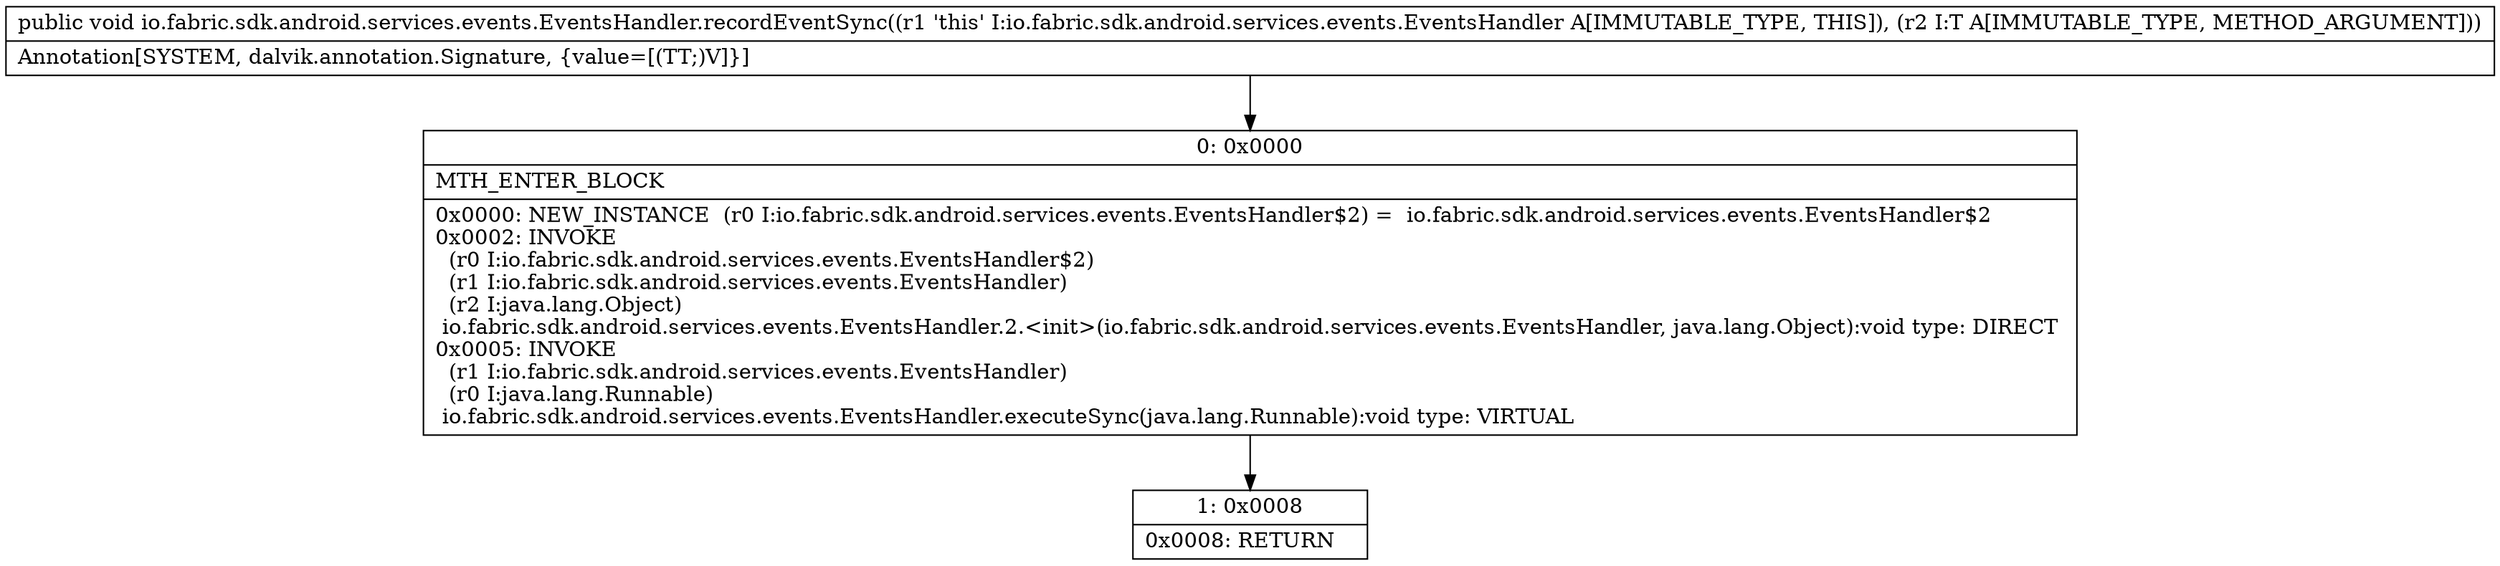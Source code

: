 digraph "CFG forio.fabric.sdk.android.services.events.EventsHandler.recordEventSync(Ljava\/lang\/Object;)V" {
Node_0 [shape=record,label="{0\:\ 0x0000|MTH_ENTER_BLOCK\l|0x0000: NEW_INSTANCE  (r0 I:io.fabric.sdk.android.services.events.EventsHandler$2) =  io.fabric.sdk.android.services.events.EventsHandler$2 \l0x0002: INVOKE  \l  (r0 I:io.fabric.sdk.android.services.events.EventsHandler$2)\l  (r1 I:io.fabric.sdk.android.services.events.EventsHandler)\l  (r2 I:java.lang.Object)\l io.fabric.sdk.android.services.events.EventsHandler.2.\<init\>(io.fabric.sdk.android.services.events.EventsHandler, java.lang.Object):void type: DIRECT \l0x0005: INVOKE  \l  (r1 I:io.fabric.sdk.android.services.events.EventsHandler)\l  (r0 I:java.lang.Runnable)\l io.fabric.sdk.android.services.events.EventsHandler.executeSync(java.lang.Runnable):void type: VIRTUAL \l}"];
Node_1 [shape=record,label="{1\:\ 0x0008|0x0008: RETURN   \l}"];
MethodNode[shape=record,label="{public void io.fabric.sdk.android.services.events.EventsHandler.recordEventSync((r1 'this' I:io.fabric.sdk.android.services.events.EventsHandler A[IMMUTABLE_TYPE, THIS]), (r2 I:T A[IMMUTABLE_TYPE, METHOD_ARGUMENT]))  | Annotation[SYSTEM, dalvik.annotation.Signature, \{value=[(TT;)V]\}]\l}"];
MethodNode -> Node_0;
Node_0 -> Node_1;
}


